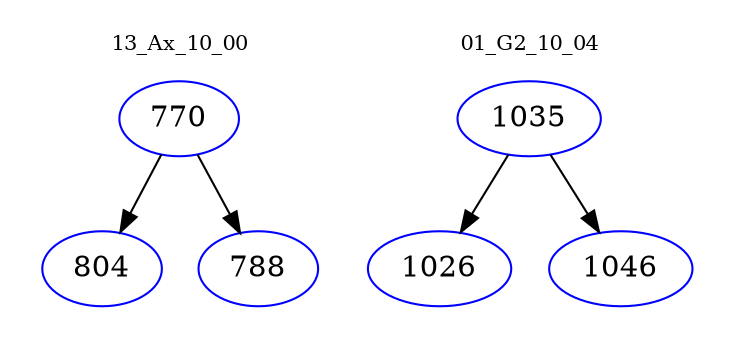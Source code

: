 digraph{
subgraph cluster_0 {
color = white
label = "13_Ax_10_00";
fontsize=10;
T0_770 [label="770", color="blue"]
T0_770 -> T0_804 [color="black"]
T0_804 [label="804", color="blue"]
T0_770 -> T0_788 [color="black"]
T0_788 [label="788", color="blue"]
}
subgraph cluster_1 {
color = white
label = "01_G2_10_04";
fontsize=10;
T1_1035 [label="1035", color="blue"]
T1_1035 -> T1_1026 [color="black"]
T1_1026 [label="1026", color="blue"]
T1_1035 -> T1_1046 [color="black"]
T1_1046 [label="1046", color="blue"]
}
}
